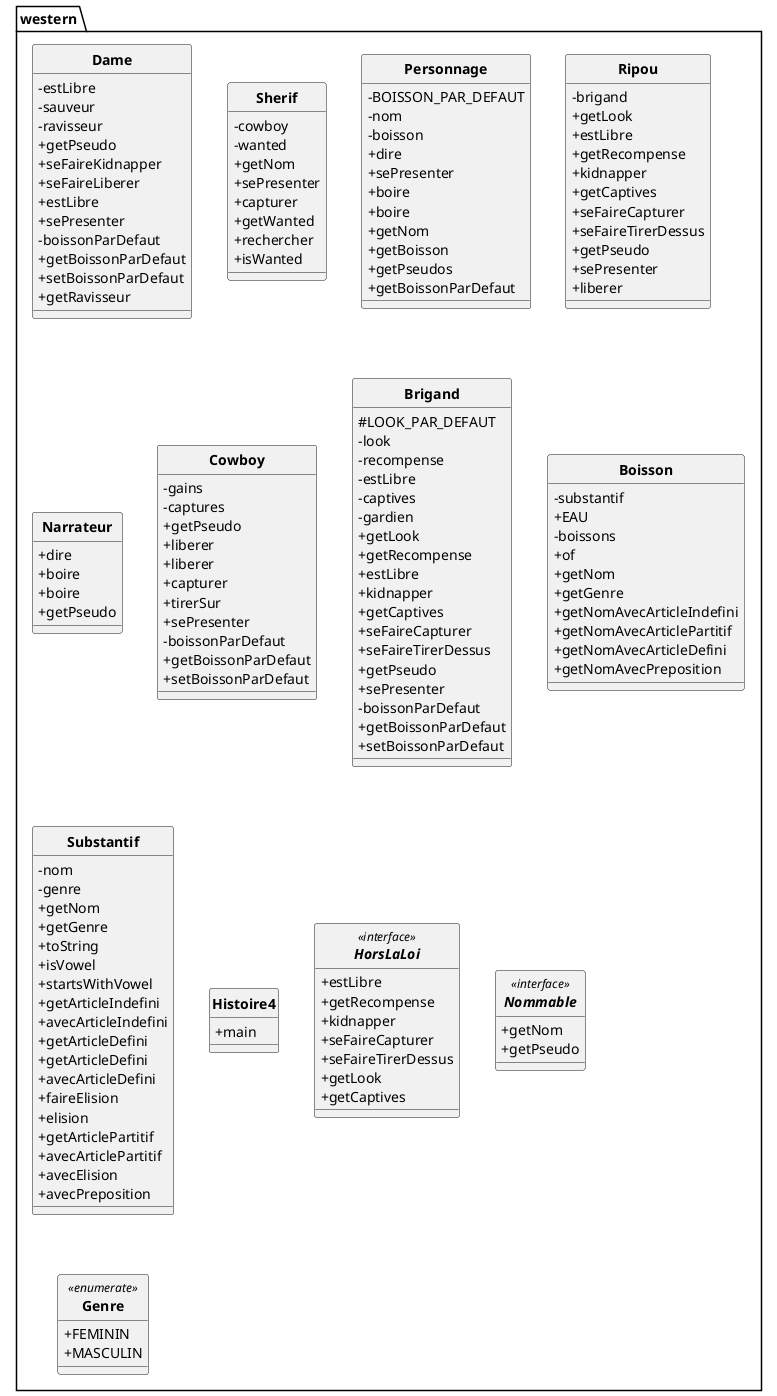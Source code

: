 @startuml
skinparam style strictuml
skinparam classFontStyle Bold
skinparam classAttributeIconSize 0
package western{
class Dame {
  - estLibre
  - sauveur
  - ravisseur
  + getPseudo
  + seFaireKidnapper
  + seFaireLiberer
  + estLibre
  + sePresenter
  - boissonParDefaut
  + getBoissonParDefaut
  + setBoissonParDefaut
  + getRavisseur
}

class Sherif {
  - cowboy
  - wanted
  + getNom
  + sePresenter
  + capturer
  + getWanted
  + rechercher
  + isWanted
}

class Personnage {
  - BOISSON_PAR_DEFAUT
  - nom
  - boisson
  + dire
  + sePresenter
  + boire
  + boire
  + getNom
  + getBoisson
  + getPseudos
  + getBoissonParDefaut
}

class Ripou {
  - brigand
  + getLook
  + estLibre
  + getRecompense
  + kidnapper
  + getCaptives
  + seFaireCapturer
  + seFaireTirerDessus
  + getPseudo
  + sePresenter
  + liberer
}

class Narrateur {
  + dire
  + boire
  + boire
  + getPseudo
}

class Cowboy {
  - gains
  - captures
  + getPseudo
  + liberer
  + liberer
  + capturer
  + tirerSur
  + sePresenter
  - boissonParDefaut
  + getBoissonParDefaut
  + setBoissonParDefaut
}

class Brigand {
  # LOOK_PAR_DEFAUT
  - look
  - recompense
  - estLibre
  - captives
  - gardien
  + getLook
  + getRecompense
  + estLibre
  + kidnapper
  + getCaptives
  + seFaireCapturer
  + seFaireTirerDessus
  + getPseudo
  + sePresenter
  - boissonParDefaut
  + getBoissonParDefaut
  + setBoissonParDefaut
}

class Boisson {
  - substantif
  + EAU
  - boissons
  + of
  + getNom
  + getGenre
  + getNomAvecArticleIndefini
  + getNomAvecArticlePartitif
  + getNomAvecArticleDefini
  + getNomAvecPreposition
}

class Substantif {
  - nom
  - genre
  + getNom
  + getGenre
  + toString
  + isVowel
  + startsWithVowel
  + getArticleIndefini
  + avecArticleIndefini
  + getArticleDefini
  + getArticleDefini
  + avecArticleDefini
  + faireElision
  + elision
  + getArticlePartitif
  + avecArticlePartitif
  + avecElision
  + avecPreposition
}

class Histoire4 {
  + main
}

interface HorsLaLoi <<interface>> {
  + estLibre
  + getRecompense
  + kidnapper
  + seFaireCapturer
  + seFaireTirerDessus
  + getLook
  + getCaptives
}

interface Nommable <<interface>> {
  + getNom
  + getPseudo
}

enum Genre <<enumerate>> {
  + FEMININ
  + MASCULIN
}

}
@enduml
